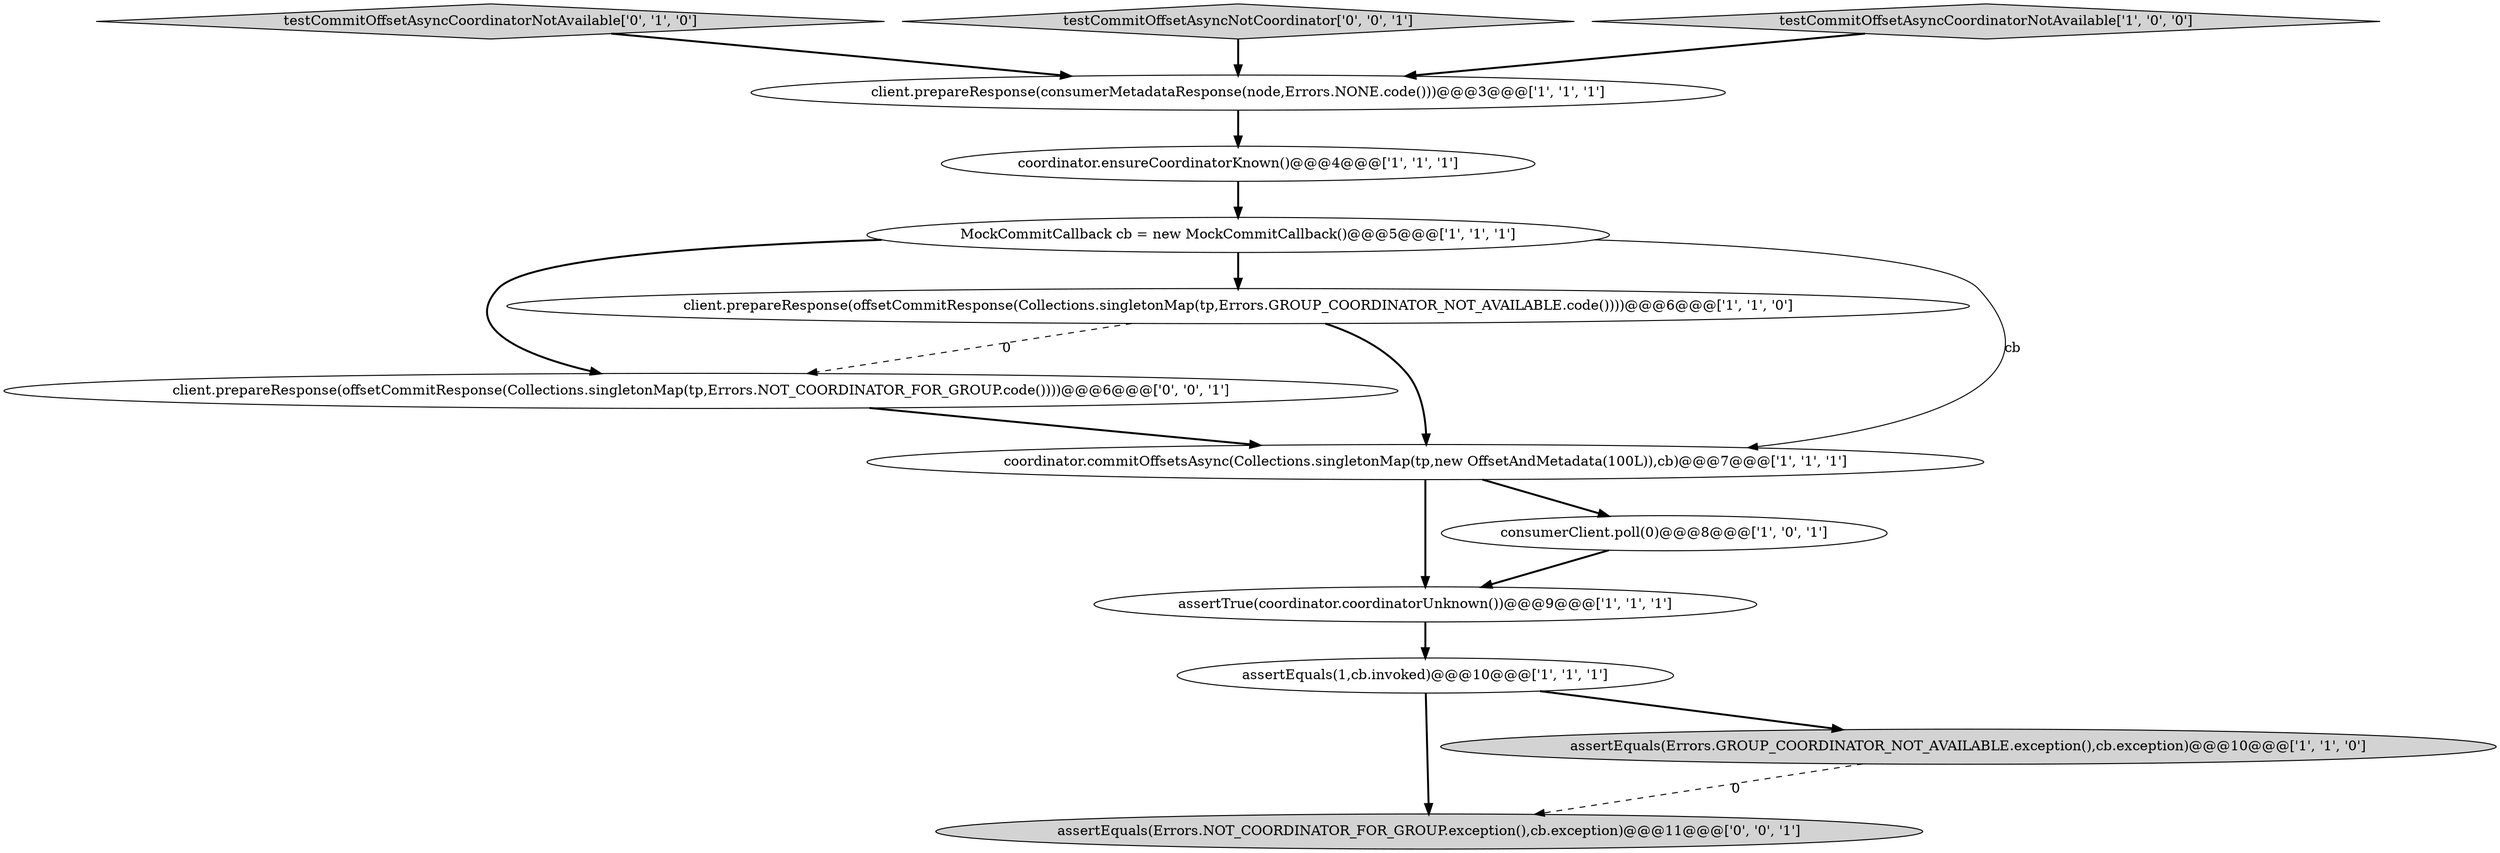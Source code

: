 digraph {
4 [style = filled, label = "assertTrue(coordinator.coordinatorUnknown())@@@9@@@['1', '1', '1']", fillcolor = white, shape = ellipse image = "AAA0AAABBB1BBB"];
9 [style = filled, label = "coordinator.ensureCoordinatorKnown()@@@4@@@['1', '1', '1']", fillcolor = white, shape = ellipse image = "AAA0AAABBB1BBB"];
0 [style = filled, label = "client.prepareResponse(consumerMetadataResponse(node,Errors.NONE.code()))@@@3@@@['1', '1', '1']", fillcolor = white, shape = ellipse image = "AAA0AAABBB1BBB"];
12 [style = filled, label = "assertEquals(Errors.NOT_COORDINATOR_FOR_GROUP.exception(),cb.exception)@@@11@@@['0', '0', '1']", fillcolor = lightgray, shape = ellipse image = "AAA0AAABBB3BBB"];
10 [style = filled, label = "testCommitOffsetAsyncCoordinatorNotAvailable['0', '1', '0']", fillcolor = lightgray, shape = diamond image = "AAA0AAABBB2BBB"];
3 [style = filled, label = "MockCommitCallback cb = new MockCommitCallback()@@@5@@@['1', '1', '1']", fillcolor = white, shape = ellipse image = "AAA0AAABBB1BBB"];
1 [style = filled, label = "consumerClient.poll(0)@@@8@@@['1', '0', '1']", fillcolor = white, shape = ellipse image = "AAA0AAABBB1BBB"];
11 [style = filled, label = "testCommitOffsetAsyncNotCoordinator['0', '0', '1']", fillcolor = lightgray, shape = diamond image = "AAA0AAABBB3BBB"];
13 [style = filled, label = "client.prepareResponse(offsetCommitResponse(Collections.singletonMap(tp,Errors.NOT_COORDINATOR_FOR_GROUP.code())))@@@6@@@['0', '0', '1']", fillcolor = white, shape = ellipse image = "AAA0AAABBB3BBB"];
5 [style = filled, label = "assertEquals(Errors.GROUP_COORDINATOR_NOT_AVAILABLE.exception(),cb.exception)@@@10@@@['1', '1', '0']", fillcolor = lightgray, shape = ellipse image = "AAA0AAABBB1BBB"];
7 [style = filled, label = "client.prepareResponse(offsetCommitResponse(Collections.singletonMap(tp,Errors.GROUP_COORDINATOR_NOT_AVAILABLE.code())))@@@6@@@['1', '1', '0']", fillcolor = white, shape = ellipse image = "AAA0AAABBB1BBB"];
8 [style = filled, label = "assertEquals(1,cb.invoked)@@@10@@@['1', '1', '1']", fillcolor = white, shape = ellipse image = "AAA0AAABBB1BBB"];
6 [style = filled, label = "testCommitOffsetAsyncCoordinatorNotAvailable['1', '0', '0']", fillcolor = lightgray, shape = diamond image = "AAA0AAABBB1BBB"];
2 [style = filled, label = "coordinator.commitOffsetsAsync(Collections.singletonMap(tp,new OffsetAndMetadata(100L)),cb)@@@7@@@['1', '1', '1']", fillcolor = white, shape = ellipse image = "AAA0AAABBB1BBB"];
3->13 [style = bold, label=""];
9->3 [style = bold, label=""];
4->8 [style = bold, label=""];
1->4 [style = bold, label=""];
0->9 [style = bold, label=""];
11->0 [style = bold, label=""];
6->0 [style = bold, label=""];
3->2 [style = solid, label="cb"];
5->12 [style = dashed, label="0"];
8->5 [style = bold, label=""];
3->7 [style = bold, label=""];
2->4 [style = bold, label=""];
7->2 [style = bold, label=""];
2->1 [style = bold, label=""];
8->12 [style = bold, label=""];
10->0 [style = bold, label=""];
7->13 [style = dashed, label="0"];
13->2 [style = bold, label=""];
}

